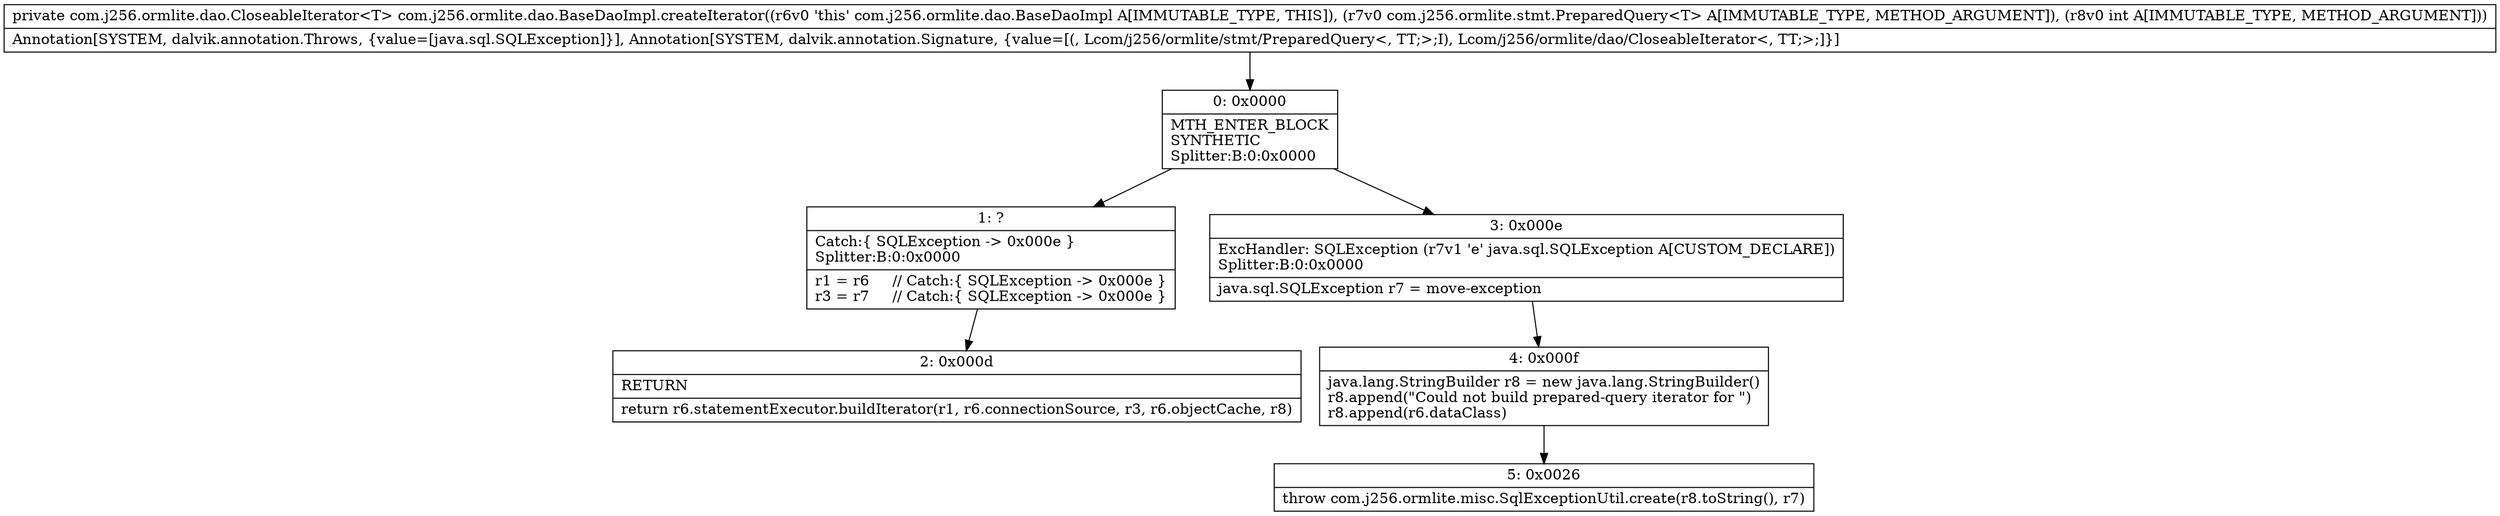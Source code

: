 digraph "CFG forcom.j256.ormlite.dao.BaseDaoImpl.createIterator(Lcom\/j256\/ormlite\/stmt\/PreparedQuery;I)Lcom\/j256\/ormlite\/dao\/CloseableIterator;" {
Node_0 [shape=record,label="{0\:\ 0x0000|MTH_ENTER_BLOCK\lSYNTHETIC\lSplitter:B:0:0x0000\l}"];
Node_1 [shape=record,label="{1\:\ ?|Catch:\{ SQLException \-\> 0x000e \}\lSplitter:B:0:0x0000\l|r1 = r6     \/\/ Catch:\{ SQLException \-\> 0x000e \}\lr3 = r7     \/\/ Catch:\{ SQLException \-\> 0x000e \}\l}"];
Node_2 [shape=record,label="{2\:\ 0x000d|RETURN\l|return r6.statementExecutor.buildIterator(r1, r6.connectionSource, r3, r6.objectCache, r8)\l}"];
Node_3 [shape=record,label="{3\:\ 0x000e|ExcHandler: SQLException (r7v1 'e' java.sql.SQLException A[CUSTOM_DECLARE])\lSplitter:B:0:0x0000\l|java.sql.SQLException r7 = move\-exception\l}"];
Node_4 [shape=record,label="{4\:\ 0x000f|java.lang.StringBuilder r8 = new java.lang.StringBuilder()\lr8.append(\"Could not build prepared\-query iterator for \")\lr8.append(r6.dataClass)\l}"];
Node_5 [shape=record,label="{5\:\ 0x0026|throw com.j256.ormlite.misc.SqlExceptionUtil.create(r8.toString(), r7)\l}"];
MethodNode[shape=record,label="{private com.j256.ormlite.dao.CloseableIterator\<T\> com.j256.ormlite.dao.BaseDaoImpl.createIterator((r6v0 'this' com.j256.ormlite.dao.BaseDaoImpl A[IMMUTABLE_TYPE, THIS]), (r7v0 com.j256.ormlite.stmt.PreparedQuery\<T\> A[IMMUTABLE_TYPE, METHOD_ARGUMENT]), (r8v0 int A[IMMUTABLE_TYPE, METHOD_ARGUMENT]))  | Annotation[SYSTEM, dalvik.annotation.Throws, \{value=[java.sql.SQLException]\}], Annotation[SYSTEM, dalvik.annotation.Signature, \{value=[(, Lcom\/j256\/ormlite\/stmt\/PreparedQuery\<, TT;\>;I), Lcom\/j256\/ormlite\/dao\/CloseableIterator\<, TT;\>;]\}]\l}"];
MethodNode -> Node_0;
Node_0 -> Node_1;
Node_0 -> Node_3;
Node_1 -> Node_2;
Node_3 -> Node_4;
Node_4 -> Node_5;
}

